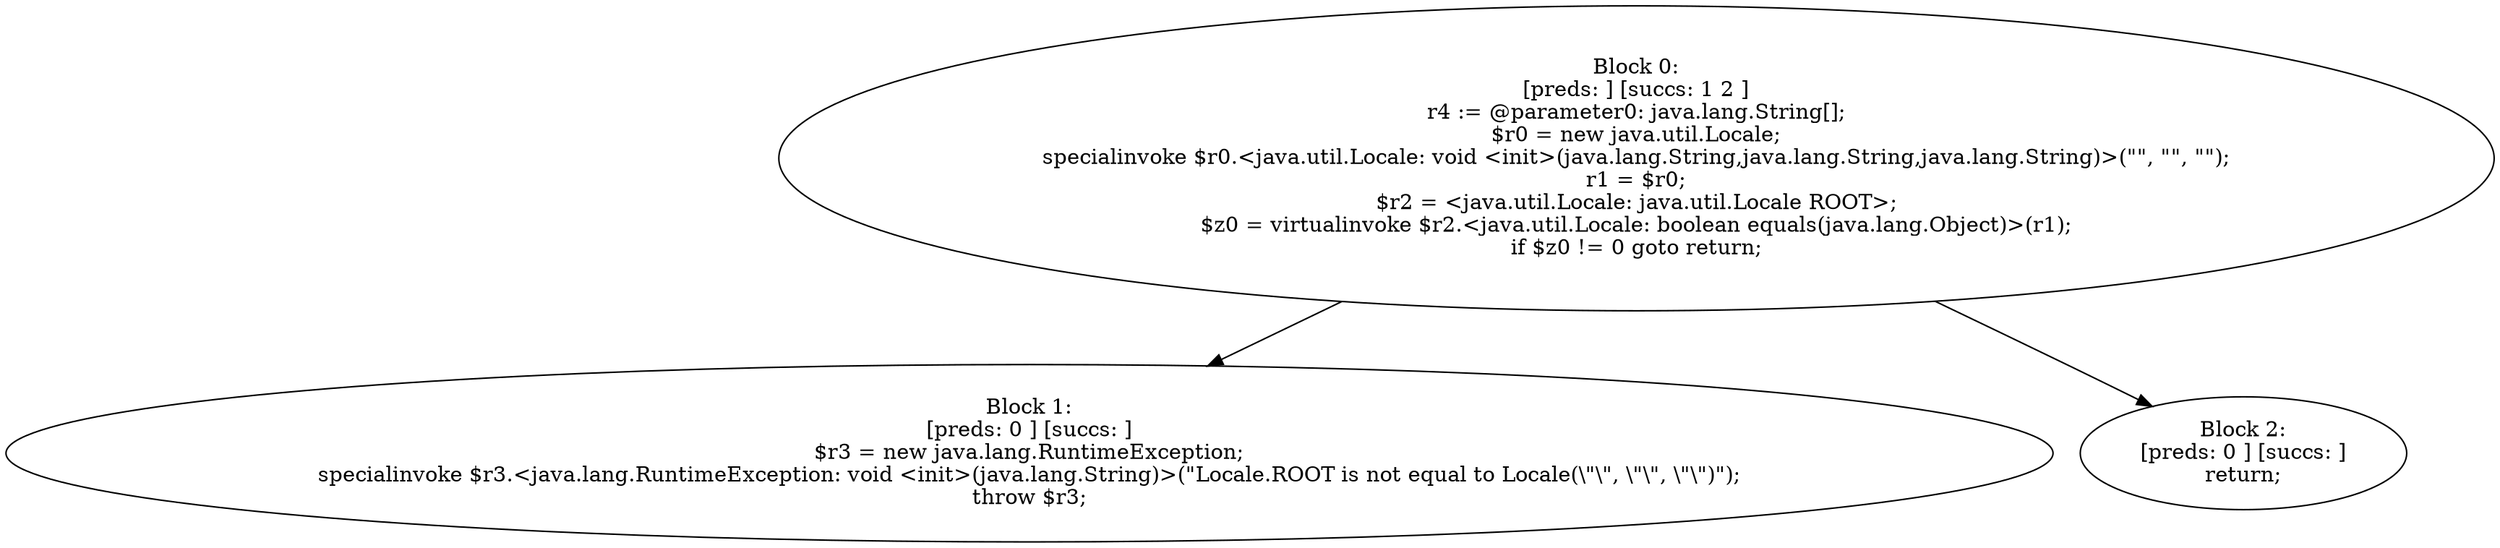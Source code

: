 digraph "unitGraph" {
    "Block 0:
[preds: ] [succs: 1 2 ]
r4 := @parameter0: java.lang.String[];
$r0 = new java.util.Locale;
specialinvoke $r0.<java.util.Locale: void <init>(java.lang.String,java.lang.String,java.lang.String)>(\"\", \"\", \"\");
r1 = $r0;
$r2 = <java.util.Locale: java.util.Locale ROOT>;
$z0 = virtualinvoke $r2.<java.util.Locale: boolean equals(java.lang.Object)>(r1);
if $z0 != 0 goto return;
"
    "Block 1:
[preds: 0 ] [succs: ]
$r3 = new java.lang.RuntimeException;
specialinvoke $r3.<java.lang.RuntimeException: void <init>(java.lang.String)>(\"Locale.ROOT is not equal to Locale(\\\"\\\", \\\"\\\", \\\"\\\")\");
throw $r3;
"
    "Block 2:
[preds: 0 ] [succs: ]
return;
"
    "Block 0:
[preds: ] [succs: 1 2 ]
r4 := @parameter0: java.lang.String[];
$r0 = new java.util.Locale;
specialinvoke $r0.<java.util.Locale: void <init>(java.lang.String,java.lang.String,java.lang.String)>(\"\", \"\", \"\");
r1 = $r0;
$r2 = <java.util.Locale: java.util.Locale ROOT>;
$z0 = virtualinvoke $r2.<java.util.Locale: boolean equals(java.lang.Object)>(r1);
if $z0 != 0 goto return;
"->"Block 1:
[preds: 0 ] [succs: ]
$r3 = new java.lang.RuntimeException;
specialinvoke $r3.<java.lang.RuntimeException: void <init>(java.lang.String)>(\"Locale.ROOT is not equal to Locale(\\\"\\\", \\\"\\\", \\\"\\\")\");
throw $r3;
";
    "Block 0:
[preds: ] [succs: 1 2 ]
r4 := @parameter0: java.lang.String[];
$r0 = new java.util.Locale;
specialinvoke $r0.<java.util.Locale: void <init>(java.lang.String,java.lang.String,java.lang.String)>(\"\", \"\", \"\");
r1 = $r0;
$r2 = <java.util.Locale: java.util.Locale ROOT>;
$z0 = virtualinvoke $r2.<java.util.Locale: boolean equals(java.lang.Object)>(r1);
if $z0 != 0 goto return;
"->"Block 2:
[preds: 0 ] [succs: ]
return;
";
}
